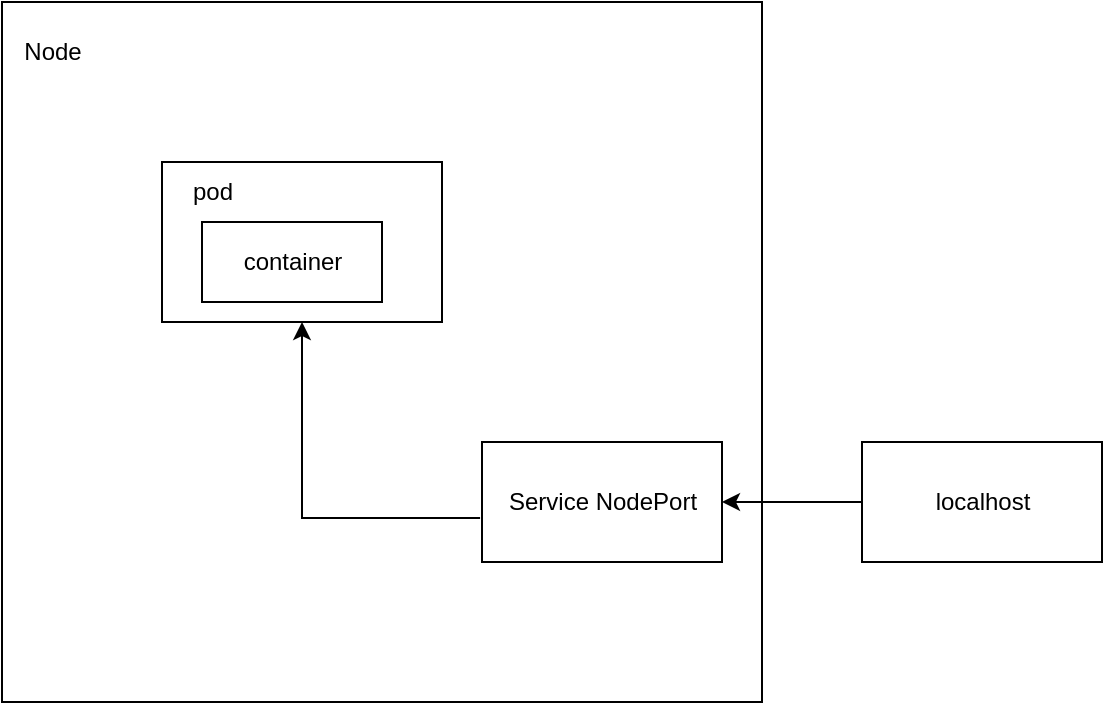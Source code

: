 <mxfile version="22.0.8" type="device">
  <diagram name="Страница — 1" id="3nmeoAiaBOikeclxNtSS">
    <mxGraphModel dx="880" dy="478" grid="1" gridSize="10" guides="1" tooltips="1" connect="1" arrows="1" fold="1" page="1" pageScale="1" pageWidth="827" pageHeight="1169" math="0" shadow="0">
      <root>
        <mxCell id="0" />
        <mxCell id="1" parent="0" />
        <mxCell id="fXMtu5aFGLQI2HaEkPdT-2" value="" style="rounded=0;whiteSpace=wrap;html=1;" vertex="1" parent="1">
          <mxGeometry x="90" y="70" width="380" height="350" as="geometry" />
        </mxCell>
        <mxCell id="fXMtu5aFGLQI2HaEkPdT-3" value="Node" style="text;html=1;align=center;verticalAlign=middle;resizable=0;points=[];autosize=1;strokeColor=none;fillColor=none;" vertex="1" parent="1">
          <mxGeometry x="90" y="80" width="50" height="30" as="geometry" />
        </mxCell>
        <mxCell id="fXMtu5aFGLQI2HaEkPdT-4" value="" style="rounded=0;whiteSpace=wrap;html=1;" vertex="1" parent="1">
          <mxGeometry x="170" y="150" width="140" height="80" as="geometry" />
        </mxCell>
        <mxCell id="fXMtu5aFGLQI2HaEkPdT-5" value="pod" style="text;html=1;align=center;verticalAlign=middle;resizable=0;points=[];autosize=1;strokeColor=none;fillColor=none;" vertex="1" parent="1">
          <mxGeometry x="175" y="150" width="40" height="30" as="geometry" />
        </mxCell>
        <mxCell id="fXMtu5aFGLQI2HaEkPdT-6" value="" style="rounded=0;whiteSpace=wrap;html=1;" vertex="1" parent="1">
          <mxGeometry x="190" y="180" width="90" height="40" as="geometry" />
        </mxCell>
        <mxCell id="fXMtu5aFGLQI2HaEkPdT-7" value="container" style="text;html=1;align=center;verticalAlign=middle;resizable=0;points=[];autosize=1;strokeColor=none;fillColor=none;" vertex="1" parent="1">
          <mxGeometry x="200" y="185" width="70" height="30" as="geometry" />
        </mxCell>
        <mxCell id="fXMtu5aFGLQI2HaEkPdT-8" value="" style="rounded=0;whiteSpace=wrap;html=1;" vertex="1" parent="1">
          <mxGeometry x="330" y="290" width="120" height="60" as="geometry" />
        </mxCell>
        <mxCell id="fXMtu5aFGLQI2HaEkPdT-9" value="Service NodePort" style="text;html=1;align=center;verticalAlign=middle;resizable=0;points=[];autosize=1;strokeColor=none;fillColor=none;" vertex="1" parent="1">
          <mxGeometry x="330" y="305" width="120" height="30" as="geometry" />
        </mxCell>
        <mxCell id="fXMtu5aFGLQI2HaEkPdT-10" value="" style="rounded=0;whiteSpace=wrap;html=1;" vertex="1" parent="1">
          <mxGeometry x="520" y="290" width="120" height="60" as="geometry" />
        </mxCell>
        <mxCell id="fXMtu5aFGLQI2HaEkPdT-11" value="localhost" style="text;html=1;align=center;verticalAlign=middle;resizable=0;points=[];autosize=1;strokeColor=none;fillColor=none;" vertex="1" parent="1">
          <mxGeometry x="545" y="305" width="70" height="30" as="geometry" />
        </mxCell>
        <mxCell id="fXMtu5aFGLQI2HaEkPdT-12" style="edgeStyle=orthogonalEdgeStyle;rounded=0;orthogonalLoop=1;jettySize=auto;html=1;exitX=0;exitY=0.5;exitDx=0;exitDy=0;entryX=1;entryY=0.5;entryDx=0;entryDy=0;entryPerimeter=0;" edge="1" parent="1" source="fXMtu5aFGLQI2HaEkPdT-10" target="fXMtu5aFGLQI2HaEkPdT-9">
          <mxGeometry relative="1" as="geometry" />
        </mxCell>
        <mxCell id="fXMtu5aFGLQI2HaEkPdT-14" value="" style="endArrow=classic;html=1;rounded=0;exitX=-0.008;exitY=0.767;exitDx=0;exitDy=0;exitPerimeter=0;entryX=0.5;entryY=1;entryDx=0;entryDy=0;" edge="1" parent="1" source="fXMtu5aFGLQI2HaEkPdT-9" target="fXMtu5aFGLQI2HaEkPdT-4">
          <mxGeometry width="50" height="50" relative="1" as="geometry">
            <mxPoint x="230" y="330" as="sourcePoint" />
            <mxPoint x="280" y="280" as="targetPoint" />
            <Array as="points">
              <mxPoint x="240" y="328" />
            </Array>
          </mxGeometry>
        </mxCell>
      </root>
    </mxGraphModel>
  </diagram>
</mxfile>
